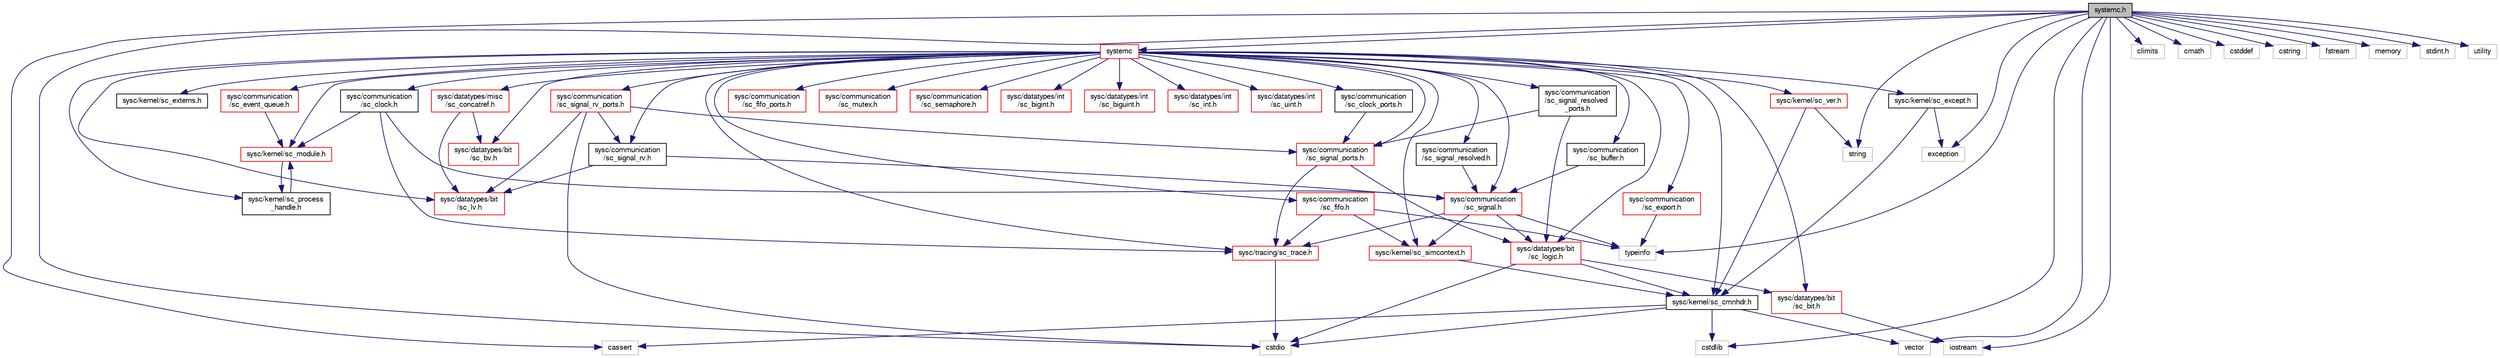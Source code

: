 digraph "systemc.h"
{
  edge [fontname="FreeSans",fontsize="10",labelfontname="FreeSans",labelfontsize="10"];
  node [fontname="FreeSans",fontsize="10",shape=record];
  Node0 [label="systemc.h",height=0.2,width=0.4,color="black", fillcolor="grey75", style="filled", fontcolor="black"];
  Node0 -> Node1 [color="midnightblue",fontsize="10",style="solid",fontname="FreeSans"];
  Node1 [label="cassert",height=0.2,width=0.4,color="grey75", fillcolor="white", style="filled"];
  Node0 -> Node2 [color="midnightblue",fontsize="10",style="solid",fontname="FreeSans"];
  Node2 [label="climits",height=0.2,width=0.4,color="grey75", fillcolor="white", style="filled"];
  Node0 -> Node3 [color="midnightblue",fontsize="10",style="solid",fontname="FreeSans"];
  Node3 [label="cmath",height=0.2,width=0.4,color="grey75", fillcolor="white", style="filled"];
  Node0 -> Node4 [color="midnightblue",fontsize="10",style="solid",fontname="FreeSans"];
  Node4 [label="cstddef",height=0.2,width=0.4,color="grey75", fillcolor="white", style="filled"];
  Node0 -> Node5 [color="midnightblue",fontsize="10",style="solid",fontname="FreeSans"];
  Node5 [label="cstdio",height=0.2,width=0.4,color="grey75", fillcolor="white", style="filled"];
  Node0 -> Node6 [color="midnightblue",fontsize="10",style="solid",fontname="FreeSans"];
  Node6 [label="cstdlib",height=0.2,width=0.4,color="grey75", fillcolor="white", style="filled"];
  Node0 -> Node7 [color="midnightblue",fontsize="10",style="solid",fontname="FreeSans"];
  Node7 [label="cstring",height=0.2,width=0.4,color="grey75", fillcolor="white", style="filled"];
  Node0 -> Node8 [color="midnightblue",fontsize="10",style="solid",fontname="FreeSans"];
  Node8 [label="exception",height=0.2,width=0.4,color="grey75", fillcolor="white", style="filled"];
  Node0 -> Node9 [color="midnightblue",fontsize="10",style="solid",fontname="FreeSans"];
  Node9 [label="fstream",height=0.2,width=0.4,color="grey75", fillcolor="white", style="filled"];
  Node0 -> Node10 [color="midnightblue",fontsize="10",style="solid",fontname="FreeSans"];
  Node10 [label="iostream",height=0.2,width=0.4,color="grey75", fillcolor="white", style="filled"];
  Node0 -> Node11 [color="midnightblue",fontsize="10",style="solid",fontname="FreeSans"];
  Node11 [label="memory",height=0.2,width=0.4,color="grey75", fillcolor="white", style="filled"];
  Node0 -> Node12 [color="midnightblue",fontsize="10",style="solid",fontname="FreeSans"];
  Node12 [label="string",height=0.2,width=0.4,color="grey75", fillcolor="white", style="filled"];
  Node0 -> Node13 [color="midnightblue",fontsize="10",style="solid",fontname="FreeSans"];
  Node13 [label="stdint.h",height=0.2,width=0.4,color="grey75", fillcolor="white", style="filled"];
  Node0 -> Node14 [color="midnightblue",fontsize="10",style="solid",fontname="FreeSans"];
  Node14 [label="typeinfo",height=0.2,width=0.4,color="grey75", fillcolor="white", style="filled"];
  Node0 -> Node15 [color="midnightblue",fontsize="10",style="solid",fontname="FreeSans"];
  Node15 [label="utility",height=0.2,width=0.4,color="grey75", fillcolor="white", style="filled"];
  Node0 -> Node16 [color="midnightblue",fontsize="10",style="solid",fontname="FreeSans"];
  Node16 [label="vector",height=0.2,width=0.4,color="grey75", fillcolor="white", style="filled"];
  Node0 -> Node17 [color="midnightblue",fontsize="10",style="solid",fontname="FreeSans"];
  Node17 [label="systemc",height=0.2,width=0.4,color="red", fillcolor="white", style="filled",URL="$a00401.html"];
  Node17 -> Node18 [color="midnightblue",fontsize="10",style="solid",fontname="FreeSans"];
  Node18 [label="sysc/kernel/sc_cmnhdr.h",height=0.2,width=0.4,color="black", fillcolor="white", style="filled",URL="$a00224.html"];
  Node18 -> Node1 [color="midnightblue",fontsize="10",style="solid",fontname="FreeSans"];
  Node18 -> Node5 [color="midnightblue",fontsize="10",style="solid",fontname="FreeSans"];
  Node18 -> Node6 [color="midnightblue",fontsize="10",style="solid",fontname="FreeSans"];
  Node18 -> Node16 [color="midnightblue",fontsize="10",style="solid",fontname="FreeSans"];
  Node17 -> Node19 [color="midnightblue",fontsize="10",style="solid",fontname="FreeSans"];
  Node19 [label="sysc/kernel/sc_externs.h",height=0.2,width=0.4,color="black", fillcolor="white", style="filled",URL="$a00254.html"];
  Node17 -> Node20 [color="midnightblue",fontsize="10",style="solid",fontname="FreeSans"];
  Node20 [label="sysc/kernel/sc_except.h",height=0.2,width=0.4,color="black", fillcolor="white", style="filled",URL="$a00251.html"];
  Node20 -> Node8 [color="midnightblue",fontsize="10",style="solid",fontname="FreeSans"];
  Node20 -> Node18 [color="midnightblue",fontsize="10",style="solid",fontname="FreeSans"];
  Node17 -> Node21 [color="midnightblue",fontsize="10",style="solid",fontname="FreeSans"];
  Node21 [label="sysc/kernel/sc_module.h",height=0.2,width=0.4,color="red", fillcolor="white", style="filled",URL="$a00269.html"];
  Node21 -> Node59 [color="midnightblue",fontsize="10",style="solid",fontname="FreeSans"];
  Node59 [label="sysc/kernel/sc_process\l_handle.h",height=0.2,width=0.4,color="black", fillcolor="white", style="filled",URL="$a00296.html"];
  Node59 -> Node21 [color="midnightblue",fontsize="10",style="solid",fontname="FreeSans"];
  Node17 -> Node49 [color="midnightblue",fontsize="10",style="solid",fontname="FreeSans"];
  Node49 [label="sysc/kernel/sc_simcontext.h",height=0.2,width=0.4,color="red", fillcolor="white", style="filled",URL="$a00311.html"];
  Node49 -> Node18 [color="midnightblue",fontsize="10",style="solid",fontname="FreeSans"];
  Node17 -> Node59 [color="midnightblue",fontsize="10",style="solid",fontname="FreeSans"];
  Node17 -> Node61 [color="midnightblue",fontsize="10",style="solid",fontname="FreeSans"];
  Node61 [label="sysc/kernel/sc_ver.h",height=0.2,width=0.4,color="red", fillcolor="white", style="filled",URL="$a00332.html"];
  Node61 -> Node18 [color="midnightblue",fontsize="10",style="solid",fontname="FreeSans"];
  Node61 -> Node12 [color="midnightblue",fontsize="10",style="solid",fontname="FreeSans"];
  Node17 -> Node63 [color="midnightblue",fontsize="10",style="solid",fontname="FreeSans"];
  Node63 [label="sysc/communication\l/sc_buffer.h",height=0.2,width=0.4,color="black", fillcolor="white", style="filled",URL="$a00002.html"];
  Node63 -> Node64 [color="midnightblue",fontsize="10",style="solid",fontname="FreeSans"];
  Node64 [label="sysc/communication\l/sc_signal.h",height=0.2,width=0.4,color="red", fillcolor="white", style="filled",URL="$a00059.html"];
  Node64 -> Node49 [color="midnightblue",fontsize="10",style="solid",fontname="FreeSans"];
  Node64 -> Node55 [color="midnightblue",fontsize="10",style="solid",fontname="FreeSans"];
  Node55 [label="sysc/datatypes/bit\l/sc_logic.h",height=0.2,width=0.4,color="red", fillcolor="white", style="filled",URL="$a00098.html"];
  Node55 -> Node5 [color="midnightblue",fontsize="10",style="solid",fontname="FreeSans"];
  Node55 -> Node18 [color="midnightblue",fontsize="10",style="solid",fontname="FreeSans"];
  Node55 -> Node58 [color="midnightblue",fontsize="10",style="solid",fontname="FreeSans"];
  Node58 [label="sysc/datatypes/bit\l/sc_bit.h",height=0.2,width=0.4,color="red", fillcolor="white", style="filled",URL="$a00083.html"];
  Node58 -> Node10 [color="midnightblue",fontsize="10",style="solid",fontname="FreeSans"];
  Node64 -> Node69 [color="midnightblue",fontsize="10",style="solid",fontname="FreeSans"];
  Node69 [label="sysc/tracing/sc_trace.h",height=0.2,width=0.4,color="red", fillcolor="white", style="filled",URL="$a00341.html"];
  Node69 -> Node5 [color="midnightblue",fontsize="10",style="solid",fontname="FreeSans"];
  Node64 -> Node14 [color="midnightblue",fontsize="10",style="solid",fontname="FreeSans"];
  Node17 -> Node70 [color="midnightblue",fontsize="10",style="solid",fontname="FreeSans"];
  Node70 [label="sysc/communication\l/sc_clock.h",height=0.2,width=0.4,color="black", fillcolor="white", style="filled",URL="$a00005.html"];
  Node70 -> Node21 [color="midnightblue",fontsize="10",style="solid",fontname="FreeSans"];
  Node70 -> Node64 [color="midnightblue",fontsize="10",style="solid",fontname="FreeSans"];
  Node70 -> Node69 [color="midnightblue",fontsize="10",style="solid",fontname="FreeSans"];
  Node17 -> Node71 [color="midnightblue",fontsize="10",style="solid",fontname="FreeSans"];
  Node71 [label="sysc/communication\l/sc_clock_ports.h",height=0.2,width=0.4,color="black", fillcolor="white", style="filled",URL="$a00008.html"];
  Node71 -> Node72 [color="midnightblue",fontsize="10",style="solid",fontname="FreeSans"];
  Node72 [label="sysc/communication\l/sc_signal_ports.h",height=0.2,width=0.4,color="red", fillcolor="white", style="filled",URL="$a00065.html"];
  Node72 -> Node55 [color="midnightblue",fontsize="10",style="solid",fontname="FreeSans"];
  Node72 -> Node69 [color="midnightblue",fontsize="10",style="solid",fontname="FreeSans"];
  Node17 -> Node74 [color="midnightblue",fontsize="10",style="solid",fontname="FreeSans"];
  Node74 [label="sysc/communication\l/sc_event_queue.h",height=0.2,width=0.4,color="red", fillcolor="white", style="filled",URL="$a00017.html"];
  Node74 -> Node21 [color="midnightblue",fontsize="10",style="solid",fontname="FreeSans"];
  Node17 -> Node29 [color="midnightblue",fontsize="10",style="solid",fontname="FreeSans"];
  Node29 [label="sysc/communication\l/sc_export.h",height=0.2,width=0.4,color="red", fillcolor="white", style="filled",URL="$a00020.html"];
  Node29 -> Node14 [color="midnightblue",fontsize="10",style="solid",fontname="FreeSans"];
  Node17 -> Node75 [color="midnightblue",fontsize="10",style="solid",fontname="FreeSans"];
  Node75 [label="sysc/communication\l/sc_fifo.h",height=0.2,width=0.4,color="red", fillcolor="white", style="filled",URL="$a00023.html"];
  Node75 -> Node49 [color="midnightblue",fontsize="10",style="solid",fontname="FreeSans"];
  Node75 -> Node69 [color="midnightblue",fontsize="10",style="solid",fontname="FreeSans"];
  Node75 -> Node14 [color="midnightblue",fontsize="10",style="solid",fontname="FreeSans"];
  Node17 -> Node77 [color="midnightblue",fontsize="10",style="solid",fontname="FreeSans"];
  Node77 [label="sysc/communication\l/sc_fifo_ports.h",height=0.2,width=0.4,color="red", fillcolor="white", style="filled",URL="$a00029.html"];
  Node17 -> Node78 [color="midnightblue",fontsize="10",style="solid",fontname="FreeSans"];
  Node78 [label="sysc/communication\l/sc_mutex.h",height=0.2,width=0.4,color="red", fillcolor="white", style="filled",URL="$a00041.html"];
  Node17 -> Node80 [color="midnightblue",fontsize="10",style="solid",fontname="FreeSans"];
  Node80 [label="sysc/communication\l/sc_semaphore.h",height=0.2,width=0.4,color="red", fillcolor="white", style="filled",URL="$a00053.html"];
  Node17 -> Node64 [color="midnightblue",fontsize="10",style="solid",fontname="FreeSans"];
  Node17 -> Node72 [color="midnightblue",fontsize="10",style="solid",fontname="FreeSans"];
  Node17 -> Node82 [color="midnightblue",fontsize="10",style="solid",fontname="FreeSans"];
  Node82 [label="sysc/communication\l/sc_signal_resolved.h",height=0.2,width=0.4,color="black", fillcolor="white", style="filled",URL="$a00068.html"];
  Node82 -> Node64 [color="midnightblue",fontsize="10",style="solid",fontname="FreeSans"];
  Node17 -> Node83 [color="midnightblue",fontsize="10",style="solid",fontname="FreeSans"];
  Node83 [label="sysc/communication\l/sc_signal_resolved\l_ports.h",height=0.2,width=0.4,color="black", fillcolor="white", style="filled",URL="$a00071.html"];
  Node83 -> Node72 [color="midnightblue",fontsize="10",style="solid",fontname="FreeSans"];
  Node83 -> Node55 [color="midnightblue",fontsize="10",style="solid",fontname="FreeSans"];
  Node17 -> Node84 [color="midnightblue",fontsize="10",style="solid",fontname="FreeSans"];
  Node84 [label="sysc/communication\l/sc_signal_rv.h",height=0.2,width=0.4,color="black", fillcolor="white", style="filled",URL="$a00074.html"];
  Node84 -> Node64 [color="midnightblue",fontsize="10",style="solid",fontname="FreeSans"];
  Node84 -> Node85 [color="midnightblue",fontsize="10",style="solid",fontname="FreeSans"];
  Node85 [label="sysc/datatypes/bit\l/sc_lv.h",height=0.2,width=0.4,color="red", fillcolor="white", style="filled",URL="$a00101.html"];
  Node17 -> Node99 [color="midnightblue",fontsize="10",style="solid",fontname="FreeSans"];
  Node99 [label="sysc/communication\l/sc_signal_rv_ports.h",height=0.2,width=0.4,color="red", fillcolor="white", style="filled",URL="$a00077.html"];
  Node99 -> Node5 [color="midnightblue",fontsize="10",style="solid",fontname="FreeSans"];
  Node99 -> Node72 [color="midnightblue",fontsize="10",style="solid",fontname="FreeSans"];
  Node99 -> Node84 [color="midnightblue",fontsize="10",style="solid",fontname="FreeSans"];
  Node99 -> Node85 [color="midnightblue",fontsize="10",style="solid",fontname="FreeSans"];
  Node17 -> Node58 [color="midnightblue",fontsize="10",style="solid",fontname="FreeSans"];
  Node17 -> Node55 [color="midnightblue",fontsize="10",style="solid",fontname="FreeSans"];
  Node17 -> Node100 [color="midnightblue",fontsize="10",style="solid",fontname="FreeSans"];
  Node100 [label="sysc/datatypes/bit\l/sc_bv.h",height=0.2,width=0.4,color="red", fillcolor="white", style="filled",URL="$a00092.html"];
  Node17 -> Node85 [color="midnightblue",fontsize="10",style="solid",fontname="FreeSans"];
  Node17 -> Node101 [color="midnightblue",fontsize="10",style="solid",fontname="FreeSans"];
  Node101 [label="sysc/datatypes/int\l/sc_bigint.h",height=0.2,width=0.4,color="red", fillcolor="white", style="filled",URL="$a00176.html"];
  Node17 -> Node102 [color="midnightblue",fontsize="10",style="solid",fontname="FreeSans"];
  Node102 [label="sysc/datatypes/int\l/sc_biguint.h",height=0.2,width=0.4,color="red", fillcolor="white", style="filled",URL="$a00179.html"];
  Node17 -> Node103 [color="midnightblue",fontsize="10",style="solid",fontname="FreeSans"];
  Node103 [label="sysc/datatypes/int\l/sc_int.h",height=0.2,width=0.4,color="red", fillcolor="white", style="filled",URL="$a00182.html"];
  Node17 -> Node104 [color="midnightblue",fontsize="10",style="solid",fontname="FreeSans"];
  Node104 [label="sysc/datatypes/int\l/sc_uint.h",height=0.2,width=0.4,color="red", fillcolor="white", style="filled",URL="$a00206.html"];
  Node17 -> Node105 [color="midnightblue",fontsize="10",style="solid",fontname="FreeSans"];
  Node105 [label="sysc/datatypes/misc\l/sc_concatref.h",height=0.2,width=0.4,color="red", fillcolor="white", style="filled",URL="$a00215.html"];
  Node105 -> Node100 [color="midnightblue",fontsize="10",style="solid",fontname="FreeSans"];
  Node105 -> Node85 [color="midnightblue",fontsize="10",style="solid",fontname="FreeSans"];
  Node17 -> Node69 [color="midnightblue",fontsize="10",style="solid",fontname="FreeSans"];
}
